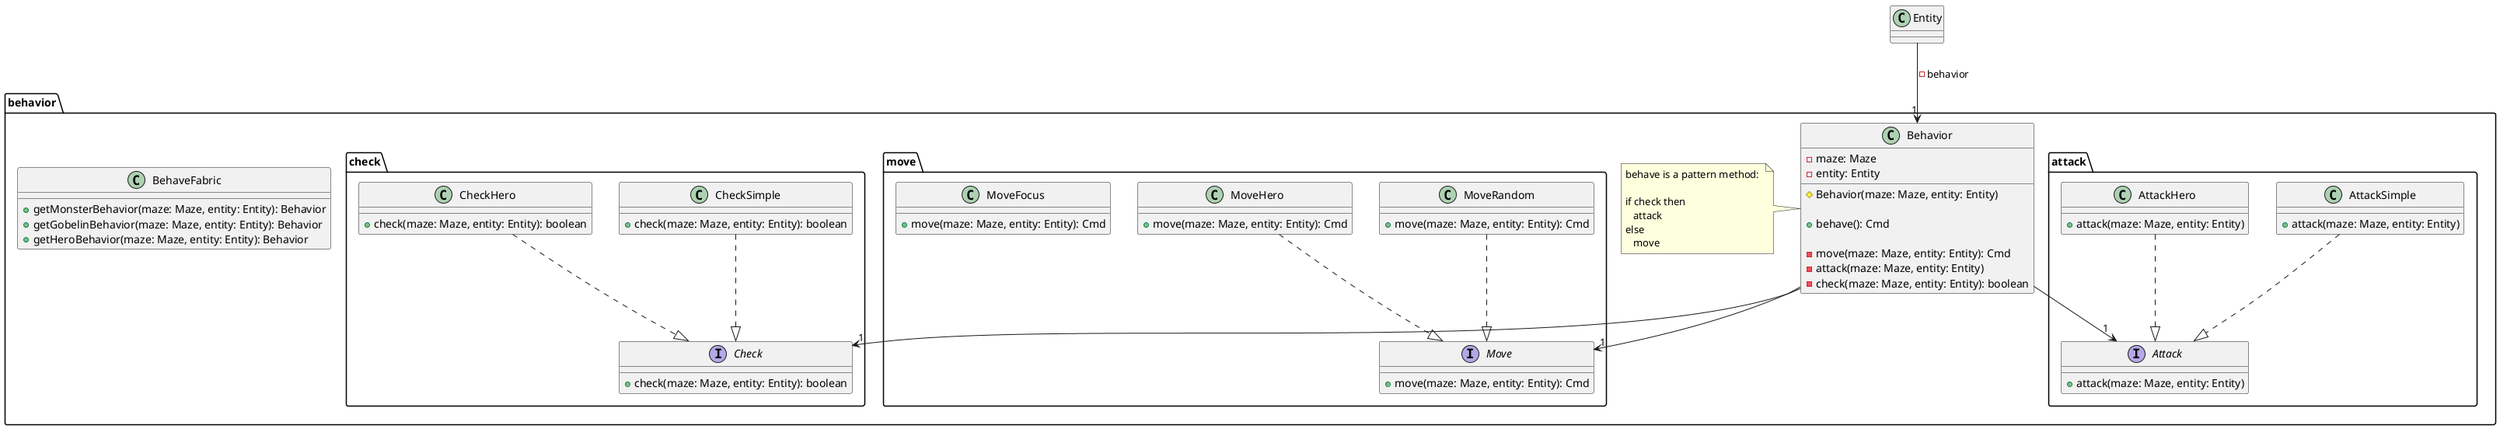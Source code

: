 @startuml

class Entity{

}

package behavior{

    class Behavior{
        - maze: Maze
        - entity: Entity

        # Behavior(maze: Maze, entity: Entity)

        + behave(): Cmd

        - move(maze: Maze, entity: Entity): Cmd
        - attack(maze: Maze, entity: Entity)
        - check(maze: Maze, entity: Entity): boolean
    }

    note left: behave is a pattern method: \n\nif check then \n   attack \nelse \n   move

    package check{

        interface Check{
            + check(maze: Maze, entity: Entity): boolean
        }

        class CheckSimple{
            + check(maze: Maze, entity: Entity): boolean
        }

        class CheckHero{
            + check(maze: Maze, entity: Entity): boolean
        }

    }

    package move{

        interface Move{
            + move(maze: Maze, entity: Entity): Cmd
        }

        class MoveRandom{
            + move(maze: Maze, entity: Entity): Cmd
        }

        class MoveHero{
            + move(maze: Maze, entity: Entity): Cmd
        }

        class MoveFocus{
            + move(maze: Maze, entity: Entity): Cmd
        }

    }

    package attack{

        interface Attack{
            + attack(maze: Maze, entity: Entity)
        }

        class AttackSimple{
            + attack(maze: Maze, entity: Entity)
        }

        class AttackHero{
            + attack(maze: Maze, entity: Entity)
        }

    }

    class BehaveFabric{
        + getMonsterBehavior(maze: Maze, entity: Entity): Behavior
        + getGobelinBehavior(maze: Maze, entity: Entity): Behavior
        + getHeroBehavior(maze: Maze, entity: Entity): Behavior
    }

}


AttackSimple ..|> Attack
AttackHero ..|> Attack

MoveRandom ..|> Move
MoveHero ..|> Move

CheckSimple ..|> Check
CheckHero ..|> Check

Entity --> "1" Behavior: - behavior

Behavior --> "1" Move
Behavior --> "1" Check
Behavior --> "1" Attack
@enduml
